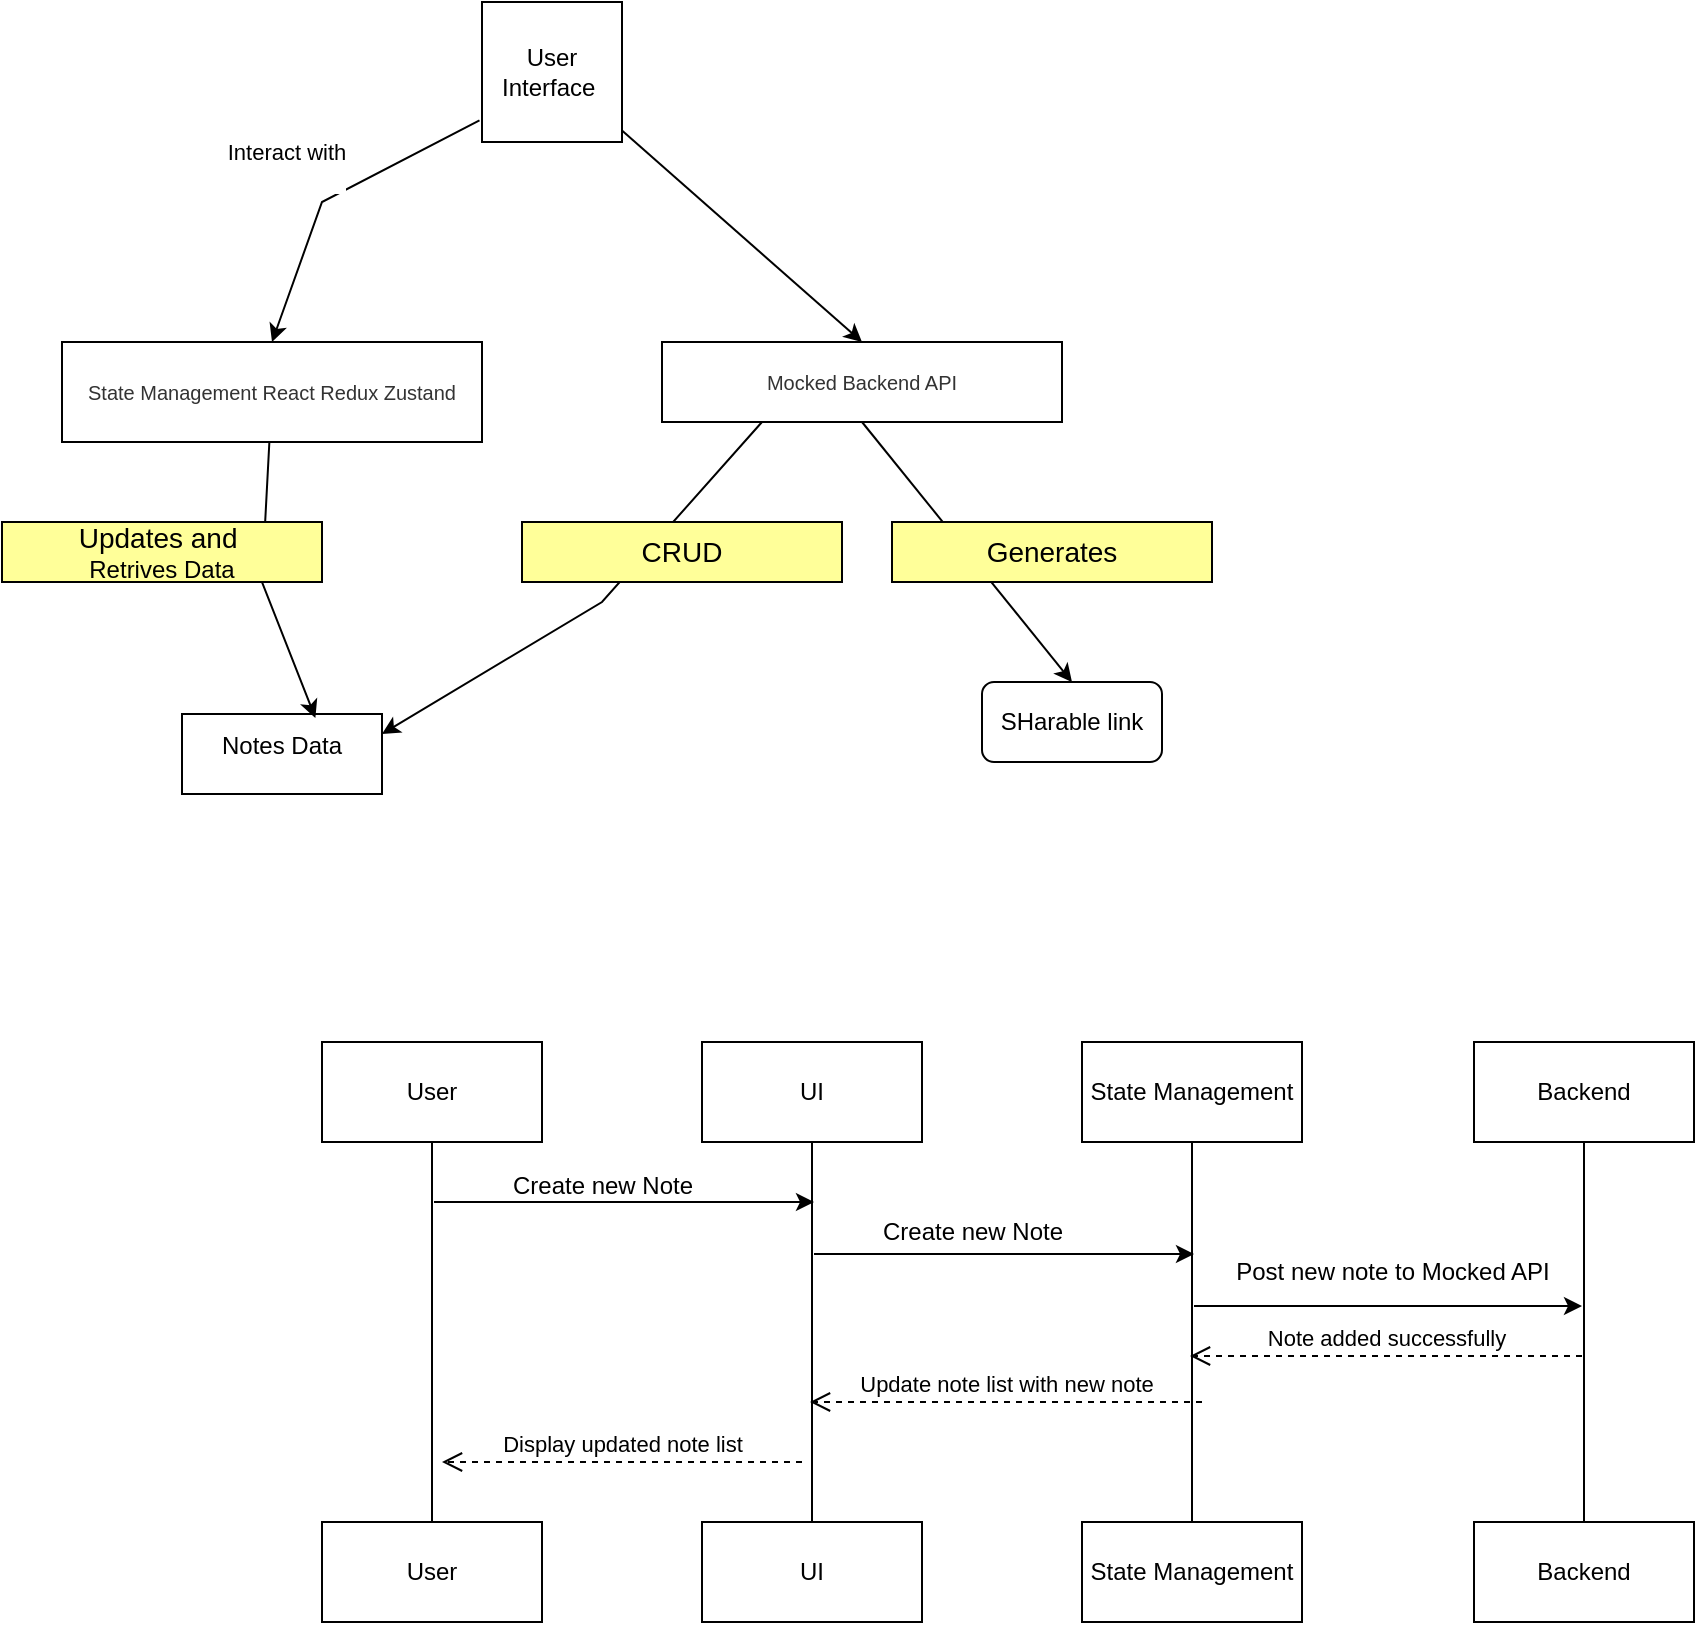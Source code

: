 <mxfile version="24.6.4" type="github">
  <diagram name="Page-1" id="jFwUz_cW1wkvrbOu4nMs">
    <mxGraphModel dx="2854" dy="1153" grid="1" gridSize="10" guides="1" tooltips="1" connect="1" arrows="1" fold="1" page="1" pageScale="1" pageWidth="850" pageHeight="1100" math="0" shadow="0">
      <root>
        <mxCell id="0" />
        <mxCell id="1" parent="0" />
        <mxCell id="k0v3itlqOyjzF6zA9ZU_-8" value="User Interface&amp;nbsp;" style="whiteSpace=wrap;html=1;aspect=fixed;" vertex="1" parent="1">
          <mxGeometry x="-90" y="20" width="70" height="70" as="geometry" />
        </mxCell>
        <mxCell id="k0v3itlqOyjzF6zA9ZU_-10" value="" style="endArrow=classic;html=1;rounded=0;exitX=-0.018;exitY=0.845;exitDx=0;exitDy=0;exitPerimeter=0;entryX=0.5;entryY=0;entryDx=0;entryDy=0;" edge="1" parent="1" source="k0v3itlqOyjzF6zA9ZU_-8" target="k0v3itlqOyjzF6zA9ZU_-15">
          <mxGeometry width="50" height="50" relative="1" as="geometry">
            <mxPoint x="-160" y="130" as="sourcePoint" />
            <mxPoint x="-294.8" y="109.04" as="targetPoint" />
            <Array as="points">
              <mxPoint x="-170" y="120" />
            </Array>
          </mxGeometry>
        </mxCell>
        <mxCell id="k0v3itlqOyjzF6zA9ZU_-11" value="Interact with&lt;div&gt;&lt;br&gt;&lt;/div&gt;" style="edgeLabel;html=1;align=center;verticalAlign=middle;resizable=0;points=[];" vertex="1" connectable="0" parent="k0v3itlqOyjzF6zA9ZU_-10">
          <mxGeometry x="-0.12" relative="1" as="geometry">
            <mxPoint x="-34" y="-10" as="offset" />
          </mxGeometry>
        </mxCell>
        <mxCell id="k0v3itlqOyjzF6zA9ZU_-15" value="&lt;span style=&quot;color: rgb(51, 51, 51); font-family: Arial; font-size: 10px; text-wrap: nowrap; background-color: rgb(255, 255, 255);&quot;&gt;State Management React Redux Zustand&lt;/span&gt;" style="rounded=0;whiteSpace=wrap;html=1;" vertex="1" parent="1">
          <mxGeometry x="-300" y="190" width="210" height="50" as="geometry" />
        </mxCell>
        <mxCell id="k0v3itlqOyjzF6zA9ZU_-16" value="&lt;font face=&quot;Arial&quot; color=&quot;#333333&quot;&gt;&lt;span style=&quot;font-size: 10px; text-wrap: nowrap; background-color: rgb(255, 255, 255);&quot;&gt;Mocked Backend API&lt;/span&gt;&lt;/font&gt;" style="rounded=0;whiteSpace=wrap;html=1;" vertex="1" parent="1">
          <mxGeometry y="190" width="200" height="40" as="geometry" />
        </mxCell>
        <mxCell id="k0v3itlqOyjzF6zA9ZU_-17" value="" style="endArrow=classic;html=1;rounded=0;entryX=0.5;entryY=0;entryDx=0;entryDy=0;exitX=1;exitY=0.918;exitDx=0;exitDy=0;exitPerimeter=0;" edge="1" parent="1" source="k0v3itlqOyjzF6zA9ZU_-8" target="k0v3itlqOyjzF6zA9ZU_-16">
          <mxGeometry width="50" height="50" relative="1" as="geometry">
            <mxPoint x="50" y="100" as="sourcePoint" />
            <mxPoint x="130" y="10" as="targetPoint" />
          </mxGeometry>
        </mxCell>
        <mxCell id="k0v3itlqOyjzF6zA9ZU_-18" value="Notes Data&lt;div&gt;&lt;br&gt;&lt;/div&gt;" style="rounded=0;whiteSpace=wrap;html=1;align=center;verticalAlign=bottom;" vertex="1" parent="1">
          <mxGeometry x="-240" y="376" width="100" height="40" as="geometry" />
        </mxCell>
        <mxCell id="k0v3itlqOyjzF6zA9ZU_-19" value="" style="endArrow=classic;html=1;rounded=0;entryX=1;entryY=0.25;entryDx=0;entryDy=0;exitX=0.25;exitY=1;exitDx=0;exitDy=0;" edge="1" parent="1" source="k0v3itlqOyjzF6zA9ZU_-16" target="k0v3itlqOyjzF6zA9ZU_-18">
          <mxGeometry width="50" height="50" relative="1" as="geometry">
            <mxPoint x="-30" y="280" as="sourcePoint" />
            <mxPoint x="75" y="369" as="targetPoint" />
            <Array as="points">
              <mxPoint x="-30" y="320" />
            </Array>
          </mxGeometry>
        </mxCell>
        <mxCell id="k0v3itlqOyjzF6zA9ZU_-20" value="" style="endArrow=classic;html=1;rounded=0;entryX=0.667;entryY=0.05;entryDx=0;entryDy=0;entryPerimeter=0;" edge="1" parent="1" source="k0v3itlqOyjzF6zA9ZU_-15" target="k0v3itlqOyjzF6zA9ZU_-18">
          <mxGeometry width="50" height="50" relative="1" as="geometry">
            <mxPoint x="-250" y="300" as="sourcePoint" />
            <mxPoint x="-200" y="250" as="targetPoint" />
            <Array as="points">
              <mxPoint x="-200" y="310" />
            </Array>
          </mxGeometry>
        </mxCell>
        <mxCell id="k0v3itlqOyjzF6zA9ZU_-22" value="&lt;div&gt;&lt;br&gt;&lt;/div&gt;" style="edgeLabel;html=1;align=center;verticalAlign=middle;resizable=0;points=[];" vertex="1" connectable="0" parent="1">
          <mxGeometry x="-214.998" y="310.0" as="geometry">
            <mxPoint x="257" y="18" as="offset" />
          </mxGeometry>
        </mxCell>
        <mxCell id="k0v3itlqOyjzF6zA9ZU_-23" value="SHarable link" style="rounded=1;whiteSpace=wrap;html=1;" vertex="1" parent="1">
          <mxGeometry x="160" y="360" width="90" height="40" as="geometry" />
        </mxCell>
        <mxCell id="k0v3itlqOyjzF6zA9ZU_-30" value="" style="endArrow=classic;html=1;rounded=0;exitX=0.5;exitY=1;exitDx=0;exitDy=0;entryX=0.5;entryY=0;entryDx=0;entryDy=0;" edge="1" parent="1" source="k0v3itlqOyjzF6zA9ZU_-16" target="k0v3itlqOyjzF6zA9ZU_-23">
          <mxGeometry width="50" height="50" relative="1" as="geometry">
            <mxPoint x="120" y="300" as="sourcePoint" />
            <mxPoint x="130" y="345" as="targetPoint" />
          </mxGeometry>
        </mxCell>
        <mxCell id="k0v3itlqOyjzF6zA9ZU_-34" value="User" style="html=1;whiteSpace=wrap;" vertex="1" parent="1">
          <mxGeometry x="-170" y="540" width="110" height="50" as="geometry" />
        </mxCell>
        <mxCell id="k0v3itlqOyjzF6zA9ZU_-38" value="User" style="html=1;whiteSpace=wrap;" vertex="1" parent="1">
          <mxGeometry x="-170" y="780" width="110" height="50" as="geometry" />
        </mxCell>
        <mxCell id="k0v3itlqOyjzF6zA9ZU_-43" value="" style="endArrow=none;html=1;rounded=0;entryX=0.5;entryY=1;entryDx=0;entryDy=0;exitX=0.5;exitY=0;exitDx=0;exitDy=0;" edge="1" parent="1" source="k0v3itlqOyjzF6zA9ZU_-38" target="k0v3itlqOyjzF6zA9ZU_-34">
          <mxGeometry width="50" height="50" relative="1" as="geometry">
            <mxPoint x="-150" y="730" as="sourcePoint" />
            <mxPoint x="-100" y="680" as="targetPoint" />
          </mxGeometry>
        </mxCell>
        <mxCell id="k0v3itlqOyjzF6zA9ZU_-48" value="UI" style="html=1;whiteSpace=wrap;" vertex="1" parent="1">
          <mxGeometry x="20" y="540" width="110" height="50" as="geometry" />
        </mxCell>
        <mxCell id="k0v3itlqOyjzF6zA9ZU_-49" value="UI" style="html=1;whiteSpace=wrap;" vertex="1" parent="1">
          <mxGeometry x="20" y="780" width="110" height="50" as="geometry" />
        </mxCell>
        <mxCell id="k0v3itlqOyjzF6zA9ZU_-50" value="" style="endArrow=none;html=1;rounded=0;entryX=0.5;entryY=1;entryDx=0;entryDy=0;exitX=0.5;exitY=0;exitDx=0;exitDy=0;" edge="1" parent="1" source="k0v3itlqOyjzF6zA9ZU_-49" target="k0v3itlqOyjzF6zA9ZU_-48">
          <mxGeometry width="50" height="50" relative="1" as="geometry">
            <mxPoint x="40" y="730" as="sourcePoint" />
            <mxPoint x="90" y="680" as="targetPoint" />
          </mxGeometry>
        </mxCell>
        <mxCell id="k0v3itlqOyjzF6zA9ZU_-51" value="" style="endArrow=classic;html=1;rounded=0;" edge="1" parent="1">
          <mxGeometry width="50" height="50" relative="1" as="geometry">
            <mxPoint x="-114" y="620" as="sourcePoint" />
            <mxPoint x="76" y="620" as="targetPoint" />
          </mxGeometry>
        </mxCell>
        <mxCell id="k0v3itlqOyjzF6zA9ZU_-52" value="Display updated note list" style="html=1;verticalAlign=bottom;endArrow=open;dashed=1;endSize=8;curved=0;rounded=0;" edge="1" parent="1">
          <mxGeometry relative="1" as="geometry">
            <mxPoint x="70" y="750" as="sourcePoint" />
            <mxPoint x="-110" y="750" as="targetPoint" />
          </mxGeometry>
        </mxCell>
        <mxCell id="k0v3itlqOyjzF6zA9ZU_-53" value="State Management" style="html=1;whiteSpace=wrap;" vertex="1" parent="1">
          <mxGeometry x="210" y="540" width="110" height="50" as="geometry" />
        </mxCell>
        <mxCell id="k0v3itlqOyjzF6zA9ZU_-54" value="State Management" style="html=1;whiteSpace=wrap;" vertex="1" parent="1">
          <mxGeometry x="210" y="780" width="110" height="50" as="geometry" />
        </mxCell>
        <mxCell id="k0v3itlqOyjzF6zA9ZU_-55" value="" style="endArrow=none;html=1;rounded=0;entryX=0.5;entryY=1;entryDx=0;entryDy=0;exitX=0.5;exitY=0;exitDx=0;exitDy=0;" edge="1" parent="1" source="k0v3itlqOyjzF6zA9ZU_-54" target="k0v3itlqOyjzF6zA9ZU_-53">
          <mxGeometry width="50" height="50" relative="1" as="geometry">
            <mxPoint x="230" y="730" as="sourcePoint" />
            <mxPoint x="280" y="680" as="targetPoint" />
          </mxGeometry>
        </mxCell>
        <mxCell id="k0v3itlqOyjzF6zA9ZU_-58" value="" style="endArrow=classic;html=1;rounded=0;" edge="1" parent="1">
          <mxGeometry width="50" height="50" relative="1" as="geometry">
            <mxPoint x="76" y="646" as="sourcePoint" />
            <mxPoint x="266" y="646" as="targetPoint" />
          </mxGeometry>
        </mxCell>
        <mxCell id="k0v3itlqOyjzF6zA9ZU_-59" value="Update note list with new note" style="html=1;verticalAlign=bottom;endArrow=open;dashed=1;endSize=8;curved=0;rounded=0;" edge="1" parent="1">
          <mxGeometry relative="1" as="geometry">
            <mxPoint x="270" y="720" as="sourcePoint" />
            <mxPoint x="74" y="720" as="targetPoint" />
          </mxGeometry>
        </mxCell>
        <mxCell id="k0v3itlqOyjzF6zA9ZU_-61" value="Backend" style="html=1;whiteSpace=wrap;" vertex="1" parent="1">
          <mxGeometry x="406" y="540" width="110" height="50" as="geometry" />
        </mxCell>
        <mxCell id="k0v3itlqOyjzF6zA9ZU_-62" value="Backend" style="html=1;whiteSpace=wrap;" vertex="1" parent="1">
          <mxGeometry x="406" y="780" width="110" height="50" as="geometry" />
        </mxCell>
        <mxCell id="k0v3itlqOyjzF6zA9ZU_-63" value="" style="endArrow=none;html=1;rounded=0;entryX=0.5;entryY=1;entryDx=0;entryDy=0;exitX=0.5;exitY=0;exitDx=0;exitDy=0;" edge="1" parent="1" source="k0v3itlqOyjzF6zA9ZU_-62" target="k0v3itlqOyjzF6zA9ZU_-61">
          <mxGeometry width="50" height="50" relative="1" as="geometry">
            <mxPoint x="426" y="730" as="sourcePoint" />
            <mxPoint x="476" y="680" as="targetPoint" />
          </mxGeometry>
        </mxCell>
        <mxCell id="k0v3itlqOyjzF6zA9ZU_-64" value="" style="endArrow=classic;html=1;rounded=0;" edge="1" parent="1">
          <mxGeometry width="50" height="50" relative="1" as="geometry">
            <mxPoint x="266" y="672" as="sourcePoint" />
            <mxPoint x="460" y="672" as="targetPoint" />
          </mxGeometry>
        </mxCell>
        <mxCell id="k0v3itlqOyjzF6zA9ZU_-65" value="Note added successfully" style="html=1;verticalAlign=bottom;endArrow=open;dashed=1;endSize=8;curved=0;rounded=0;" edge="1" parent="1">
          <mxGeometry relative="1" as="geometry">
            <mxPoint x="460" y="697" as="sourcePoint" />
            <mxPoint x="264" y="697" as="targetPoint" />
          </mxGeometry>
        </mxCell>
        <mxCell id="k0v3itlqOyjzF6zA9ZU_-67" value="Create new Note" style="text;html=1;align=center;verticalAlign=middle;resizable=0;points=[];autosize=1;strokeColor=none;fillColor=none;" vertex="1" parent="1">
          <mxGeometry x="-85" y="597" width="110" height="30" as="geometry" />
        </mxCell>
        <mxCell id="k0v3itlqOyjzF6zA9ZU_-68" value="Create new Note" style="text;html=1;align=center;verticalAlign=middle;resizable=0;points=[];autosize=1;strokeColor=none;fillColor=none;" vertex="1" parent="1">
          <mxGeometry x="100" y="620" width="110" height="30" as="geometry" />
        </mxCell>
        <mxCell id="k0v3itlqOyjzF6zA9ZU_-70" value="Post new note to Mocked API" style="text;html=1;align=center;verticalAlign=middle;resizable=0;points=[];autosize=1;strokeColor=none;fillColor=none;" vertex="1" parent="1">
          <mxGeometry x="275" y="640" width="180" height="30" as="geometry" />
        </mxCell>
        <mxCell id="k0v3itlqOyjzF6zA9ZU_-72" value="&lt;font style=&quot;text-wrap: nowrap; font-size: 14px;&quot;&gt;Updates and&amp;nbsp;&lt;/font&gt;&lt;div style=&quot;text-wrap: nowrap;&quot;&gt;&lt;font style=&quot;font-size: 12px;&quot;&gt;Retrives Data&lt;/font&gt;&lt;/div&gt;" style="rounded=0;whiteSpace=wrap;html=1;fillColor=#FFFF99;" vertex="1" parent="1">
          <mxGeometry x="-330" y="280" width="160" height="30" as="geometry" />
        </mxCell>
        <mxCell id="k0v3itlqOyjzF6zA9ZU_-73" value="&lt;span style=&quot;font-size: 14px; text-wrap: nowrap;&quot;&gt;CRUD&lt;/span&gt;" style="rounded=0;whiteSpace=wrap;html=1;fillColor=#FFFF99;" vertex="1" parent="1">
          <mxGeometry x="-70" y="280" width="160" height="30" as="geometry" />
        </mxCell>
        <mxCell id="k0v3itlqOyjzF6zA9ZU_-74" value="&lt;span style=&quot;font-size: 14px; text-wrap: nowrap;&quot;&gt;Generates&lt;/span&gt;" style="rounded=0;whiteSpace=wrap;html=1;fillColor=#FFFF99;" vertex="1" parent="1">
          <mxGeometry x="115" y="280" width="160" height="30" as="geometry" />
        </mxCell>
      </root>
    </mxGraphModel>
  </diagram>
</mxfile>
